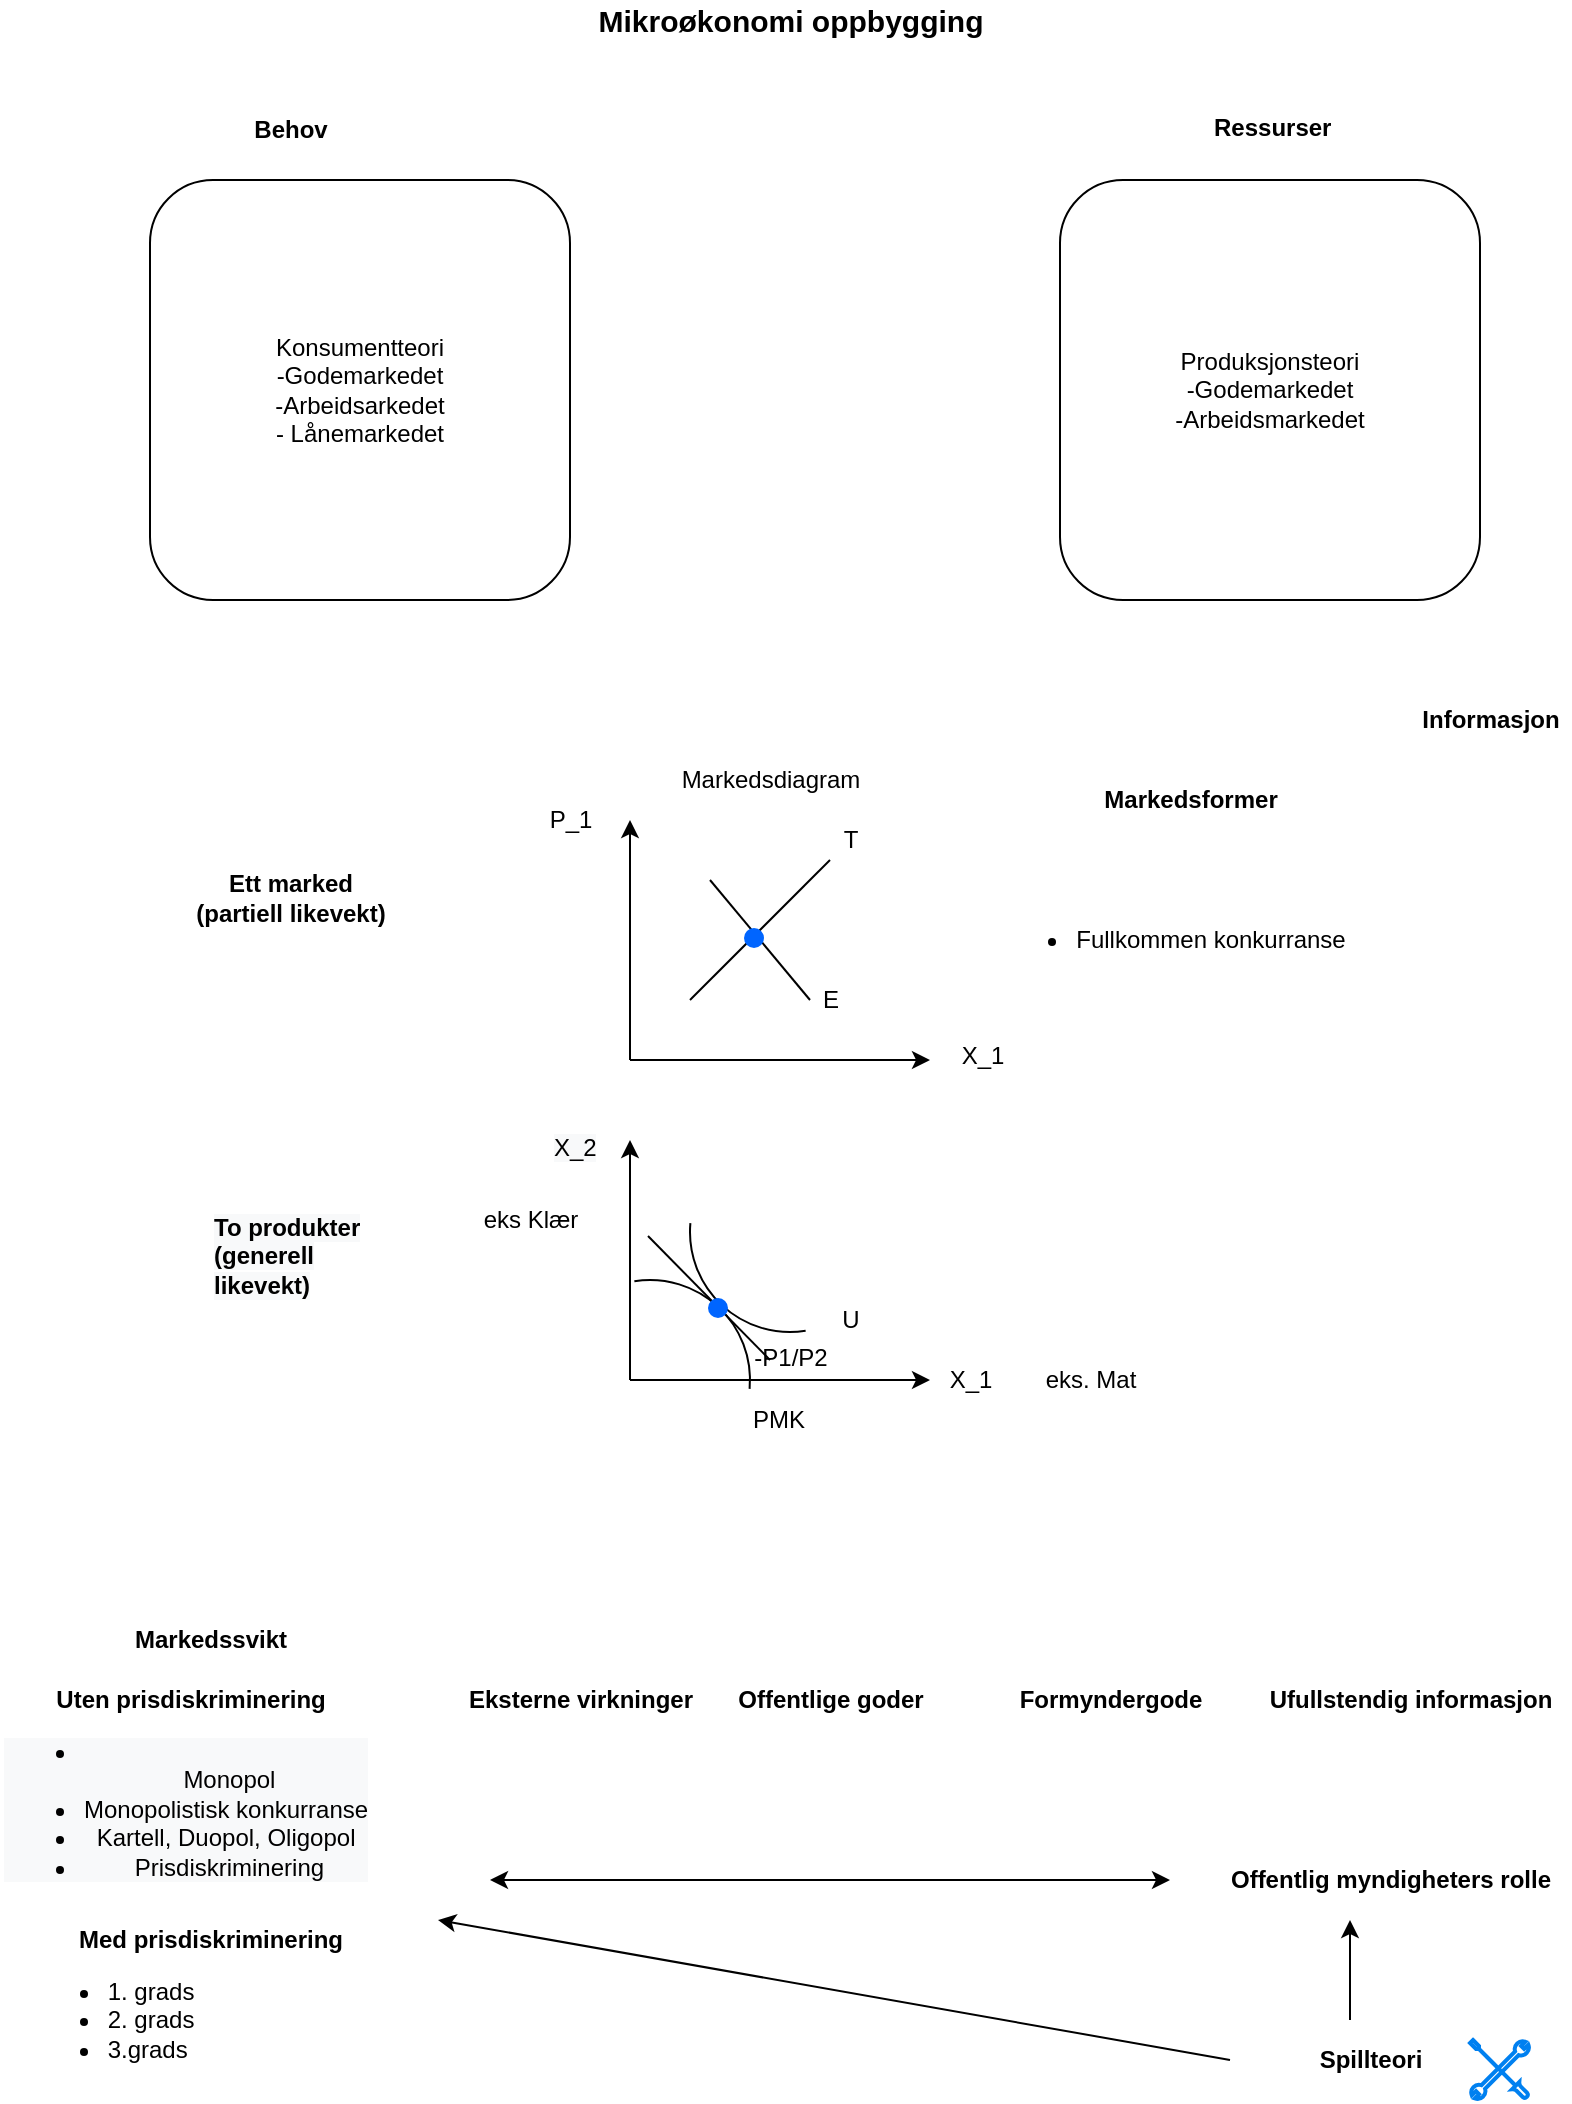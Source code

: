 <mxfile version="15.4.0" type="device"><diagram id="UaC9sKYSoofSCSLUNyeq" name="Page-1"><mxGraphModel dx="1422" dy="856" grid="1" gridSize="10" guides="1" tooltips="1" connect="1" arrows="1" fold="1" page="1" pageScale="1" pageWidth="827" pageHeight="1169" math="0" shadow="0"><root><mxCell id="0"/><mxCell id="1" parent="0"/><mxCell id="a_rR3JhyI1j8THqwhGgr-1" value="Konsumentteori&lt;br&gt;-Godemarkedet&lt;br&gt;-Arbeidsarkedet&lt;br&gt;- Lånemarkedet" style="rounded=1;whiteSpace=wrap;html=1;" parent="1" vertex="1"><mxGeometry x="80" y="120" width="210" height="210" as="geometry"/></mxCell><mxCell id="a_rR3JhyI1j8THqwhGgr-2" value="Produksjonsteori&lt;br&gt;-Godemarkedet&lt;br&gt;-Arbeidsmarkedet&lt;br&gt;" style="rounded=1;whiteSpace=wrap;html=1;" parent="1" vertex="1"><mxGeometry x="535" y="120" width="210" height="210" as="geometry"/></mxCell><mxCell id="a_rR3JhyI1j8THqwhGgr-3" value="&lt;b&gt;Behov&lt;/b&gt;" style="text;html=1;align=center;verticalAlign=middle;resizable=0;points=[];autosize=1;" parent="1" vertex="1"><mxGeometry x="125" y="85" width="50" height="20" as="geometry"/></mxCell><mxCell id="a_rR3JhyI1j8THqwhGgr-4" value="&lt;div style=&quot;text-align: center&quot;&gt;&lt;span&gt;&lt;font face=&quot;helvetica&quot;&gt;&lt;b&gt;Ressurser&lt;/b&gt;&lt;/font&gt;&lt;/span&gt;&lt;/div&gt;" style="text;whiteSpace=wrap;html=1;" parent="1" vertex="1"><mxGeometry x="610" y="80" width="60" height="30" as="geometry"/></mxCell><mxCell id="a_rR3JhyI1j8THqwhGgr-5" value="&lt;b&gt;Ett marked&lt;br&gt;(partiell likevekt)&lt;/b&gt;" style="text;html=1;align=center;verticalAlign=middle;resizable=0;points=[];autosize=1;" parent="1" vertex="1"><mxGeometry x="95" y="464" width="110" height="30" as="geometry"/></mxCell><mxCell id="a_rR3JhyI1j8THqwhGgr-10" value="" style="endArrow=classic;html=1;" parent="1" edge="1"><mxGeometry width="50" height="50" relative="1" as="geometry"><mxPoint x="320" y="720" as="sourcePoint"/><mxPoint x="320" y="600" as="targetPoint"/></mxGeometry></mxCell><mxCell id="a_rR3JhyI1j8THqwhGgr-11" value="" style="endArrow=classic;html=1;" parent="1" edge="1"><mxGeometry width="50" height="50" relative="1" as="geometry"><mxPoint x="320" y="720" as="sourcePoint"/><mxPoint x="470" y="720" as="targetPoint"/></mxGeometry></mxCell><mxCell id="a_rR3JhyI1j8THqwhGgr-12" value="" style="endArrow=classic;html=1;" parent="1" edge="1"><mxGeometry width="50" height="50" relative="1" as="geometry"><mxPoint x="320" y="560" as="sourcePoint"/><mxPoint x="320" y="440" as="targetPoint"/></mxGeometry></mxCell><mxCell id="a_rR3JhyI1j8THqwhGgr-13" value="" style="endArrow=classic;html=1;" parent="1" edge="1"><mxGeometry width="50" height="50" relative="1" as="geometry"><mxPoint x="320" y="560" as="sourcePoint"/><mxPoint x="470" y="560" as="targetPoint"/></mxGeometry></mxCell><mxCell id="a_rR3JhyI1j8THqwhGgr-14" value="&lt;span style=&quot;color: rgb(0 , 0 , 0) ; font-family: &amp;#34;helvetica&amp;#34; ; font-size: 12px ; font-style: normal ; letter-spacing: normal ; text-align: center ; text-indent: 0px ; text-transform: none ; word-spacing: 0px ; background-color: rgb(248 , 249 , 250) ; display: inline ; float: none&quot;&gt;&lt;b&gt;To produkter (generell likevekt)&lt;/b&gt;&lt;/span&gt;" style="text;whiteSpace=wrap;html=1;" parent="1" vertex="1"><mxGeometry x="110" y="630" width="80" height="30" as="geometry"/></mxCell><mxCell id="a_rR3JhyI1j8THqwhGgr-21" value="&lt;b&gt;Markedsformer&lt;/b&gt;" style="text;html=1;align=center;verticalAlign=middle;resizable=0;points=[];autosize=1;" parent="1" vertex="1"><mxGeometry x="550" y="420" width="100" height="20" as="geometry"/></mxCell><mxCell id="a_rR3JhyI1j8THqwhGgr-22" value="&lt;ul&gt;&lt;li&gt;Fullkommen konkurranse&lt;/li&gt;&lt;/ul&gt;" style="text;html=1;align=center;verticalAlign=middle;resizable=0;points=[];autosize=1;" parent="1" vertex="1"><mxGeometry x="495" y="480" width="190" height="40" as="geometry"/></mxCell><mxCell id="a_rR3JhyI1j8THqwhGgr-28" value="Markedsdiagram" style="text;html=1;align=center;verticalAlign=middle;resizable=0;points=[];autosize=1;" parent="1" vertex="1"><mxGeometry x="340" y="410" width="100" height="20" as="geometry"/></mxCell><mxCell id="a_rR3JhyI1j8THqwhGgr-29" value="" style="verticalLabelPosition=bottom;verticalAlign=top;html=1;shape=mxgraph.basic.arc;startAngle=0.975;endAngle=0.264;" parent="1" vertex="1"><mxGeometry x="280" y="670" width="100" height="100" as="geometry"/></mxCell><mxCell id="a_rR3JhyI1j8THqwhGgr-30" value="PMK" style="text;html=1;align=center;verticalAlign=middle;resizable=0;points=[];autosize=1;" parent="1" vertex="1"><mxGeometry x="374" y="730" width="40" height="20" as="geometry"/></mxCell><mxCell id="CCestM9y5NQriPeMEOW7-3" value="&lt;b&gt;&lt;font style=&quot;font-size: 15px&quot;&gt;Mikroøkonomi oppbygging&lt;/font&gt;&lt;/b&gt;" style="text;html=1;align=center;verticalAlign=middle;resizable=0;points=[];autosize=1;" parent="1" vertex="1"><mxGeometry x="295" y="30" width="210" height="20" as="geometry"/></mxCell><mxCell id="gtyvZqB3vek_xHhokAtC-1" value="X_1" style="text;html=1;align=center;verticalAlign=middle;resizable=0;points=[];autosize=1;" parent="1" vertex="1"><mxGeometry x="470" y="710" width="40" height="20" as="geometry"/></mxCell><mxCell id="gtyvZqB3vek_xHhokAtC-2" value="&lt;span style=&quot;color: rgb(0 , 0 , 0) ; font-family: &amp;#34;helvetica&amp;#34; ; font-size: 12px ; font-style: normal ; font-weight: 400 ; letter-spacing: normal ; text-align: center ; text-indent: 0px ; text-transform: none ; word-spacing: 0px ; background-color: rgb(248 , 249 , 250) ; display: inline ; float: none&quot;&gt;X_2&lt;/span&gt;" style="text;whiteSpace=wrap;html=1;" parent="1" vertex="1"><mxGeometry x="280" y="590" width="50" height="30" as="geometry"/></mxCell><mxCell id="gtyvZqB3vek_xHhokAtC-6" value="eks. Mat" style="text;html=1;align=center;verticalAlign=middle;resizable=0;points=[];autosize=1;" parent="1" vertex="1"><mxGeometry x="520" y="710" width="60" height="20" as="geometry"/></mxCell><mxCell id="gtyvZqB3vek_xHhokAtC-7" value="eks Klær" style="text;html=1;align=center;verticalAlign=middle;resizable=0;points=[];autosize=1;" parent="1" vertex="1"><mxGeometry x="240" y="630" width="60" height="20" as="geometry"/></mxCell><mxCell id="o3e2tqka3oWsabdnRVEP-1" value="&lt;b&gt;Markedssvikt&lt;/b&gt;" style="text;html=1;align=center;verticalAlign=middle;resizable=0;points=[];autosize=1;" parent="1" vertex="1"><mxGeometry x="65" y="840" width="90" height="20" as="geometry"/></mxCell><mxCell id="o3e2tqka3oWsabdnRVEP-2" value="&lt;meta charset=&quot;utf-8&quot;&gt;&lt;ul style=&quot;color: rgb(0, 0, 0); font-family: helvetica; font-size: 12px; font-style: normal; font-weight: 400; letter-spacing: normal; text-align: center; text-indent: 0px; text-transform: none; word-spacing: 0px; background-color: rgb(248, 249, 250);&quot;&gt;&lt;li&gt;&lt;b&gt;&lt;br class=&quot;Apple-interchange-newline&quot;&gt;&amp;nbsp;&lt;/b&gt;Monopol&lt;/li&gt;&lt;li&gt;Monopolistisk konkurranse&lt;/li&gt;&lt;li&gt;Kartell, Duopol, Oligopol&lt;/li&gt;&lt;li&gt;&amp;nbsp;Prisdiskriminering&lt;/li&gt;&lt;/ul&gt;" style="text;whiteSpace=wrap;html=1;" parent="1" vertex="1"><mxGeometry x="5" y="880" width="210" height="110" as="geometry"/></mxCell><mxCell id="o3e2tqka3oWsabdnRVEP-3" value="&lt;b&gt;Uten prisdiskriminering&lt;/b&gt;" style="text;html=1;align=center;verticalAlign=middle;resizable=0;points=[];autosize=1;" parent="1" vertex="1"><mxGeometry x="25" y="870" width="150" height="20" as="geometry"/></mxCell><mxCell id="o3e2tqka3oWsabdnRVEP-4" value="&lt;b&gt;Med prisdiskriminering&lt;/b&gt;" style="text;html=1;align=center;verticalAlign=middle;resizable=0;points=[];autosize=1;" parent="1" vertex="1"><mxGeometry x="35" y="990" width="150" height="20" as="geometry"/></mxCell><mxCell id="o3e2tqka3oWsabdnRVEP-5" value="&lt;ul&gt;&lt;li&gt;1. grads&lt;/li&gt;&lt;li&gt;2. grads&lt;/li&gt;&lt;li&gt;3.grads&amp;nbsp;&lt;/li&gt;&lt;/ul&gt;" style="text;html=1;align=center;verticalAlign=middle;resizable=0;points=[];autosize=1;" parent="1" vertex="1"><mxGeometry x="10" y="1005" width="100" height="70" as="geometry"/></mxCell><mxCell id="o3e2tqka3oWsabdnRVEP-6" value="&lt;b&gt;Eksterne virkninger&lt;/b&gt;" style="text;html=1;align=center;verticalAlign=middle;resizable=0;points=[];autosize=1;" parent="1" vertex="1"><mxGeometry x="230" y="870" width="130" height="20" as="geometry"/></mxCell><mxCell id="o3e2tqka3oWsabdnRVEP-7" value="Offentlige goder" style="text;html=1;align=center;verticalAlign=middle;resizable=0;points=[];autosize=1;fontStyle=1" parent="1" vertex="1"><mxGeometry x="365" y="870" width="110" height="20" as="geometry"/></mxCell><mxCell id="o3e2tqka3oWsabdnRVEP-8" value="&lt;b&gt;Ufullstendig informasjon&lt;/b&gt;" style="text;html=1;align=center;verticalAlign=middle;resizable=0;points=[];autosize=1;" parent="1" vertex="1"><mxGeometry x="630" y="870" width="160" height="20" as="geometry"/></mxCell><mxCell id="o3e2tqka3oWsabdnRVEP-9" value="&lt;b&gt;Formyndergode&lt;/b&gt;" style="text;html=1;align=center;verticalAlign=middle;resizable=0;points=[];autosize=1;" parent="1" vertex="1"><mxGeometry x="505" y="870" width="110" height="20" as="geometry"/></mxCell><mxCell id="o3e2tqka3oWsabdnRVEP-10" value="" style="html=1;verticalLabelPosition=bottom;align=center;labelBackgroundColor=#ffffff;verticalAlign=top;strokeWidth=2;strokeColor=#0080F0;shadow=0;dashed=0;shape=mxgraph.ios7.icons.tools;pointerEvents=1" parent="1" vertex="1"><mxGeometry x="740" y="1050" width="29.7" height="29.7" as="geometry"/></mxCell><mxCell id="o3e2tqka3oWsabdnRVEP-11" value="Spillteori" style="text;html=1;align=center;verticalAlign=middle;resizable=0;points=[];autosize=1;fontStyle=1" parent="1" vertex="1"><mxGeometry x="655" y="1050" width="70" height="20" as="geometry"/></mxCell><mxCell id="o3e2tqka3oWsabdnRVEP-12" value="" style="endArrow=classic;html=1;" parent="1" edge="1"><mxGeometry width="50" height="50" relative="1" as="geometry"><mxPoint x="620" y="1060" as="sourcePoint"/><mxPoint x="224" y="990" as="targetPoint"/></mxGeometry></mxCell><mxCell id="o3e2tqka3oWsabdnRVEP-13" value="Offentlig myndigheters rolle" style="text;html=1;align=center;verticalAlign=middle;resizable=0;points=[];autosize=1;fontStyle=1" parent="1" vertex="1"><mxGeometry x="610" y="960" width="180" height="20" as="geometry"/></mxCell><mxCell id="o3e2tqka3oWsabdnRVEP-14" value="" style="endArrow=none;html=1;" parent="1" edge="1"><mxGeometry width="50" height="50" relative="1" as="geometry"><mxPoint x="350" y="530" as="sourcePoint"/><mxPoint x="420" y="460" as="targetPoint"/></mxGeometry></mxCell><mxCell id="o3e2tqka3oWsabdnRVEP-15" value="" style="endArrow=none;html=1;" parent="1" edge="1"><mxGeometry width="50" height="50" relative="1" as="geometry"><mxPoint x="360" y="470" as="sourcePoint"/><mxPoint x="410" y="530" as="targetPoint"/></mxGeometry></mxCell><mxCell id="o3e2tqka3oWsabdnRVEP-18" value="" style="verticalLabelPosition=bottom;verticalAlign=top;html=1;shape=mxgraph.basic.arc;startAngle=0.975;endAngle=0.264;rotation=-180;" parent="1" vertex="1"><mxGeometry x="350" y="596" width="100" height="100" as="geometry"/></mxCell><mxCell id="o3e2tqka3oWsabdnRVEP-22" value="" style="endArrow=classic;html=1;" parent="1" edge="1"><mxGeometry width="50" height="50" relative="1" as="geometry"><mxPoint x="680" y="1040" as="sourcePoint"/><mxPoint x="680" y="990" as="targetPoint"/></mxGeometry></mxCell><mxCell id="o3e2tqka3oWsabdnRVEP-23" value="" style="endArrow=none;html=1;" parent="1" edge="1"><mxGeometry width="50" height="50" relative="1" as="geometry"><mxPoint x="329" y="648" as="sourcePoint"/><mxPoint x="390" y="710" as="targetPoint"/></mxGeometry></mxCell><mxCell id="o3e2tqka3oWsabdnRVEP-24" value="" style="shape=ellipse;fillColor=#0065FF;strokeColor=none;html=1" parent="1" vertex="1"><mxGeometry x="359" y="679" width="10" height="10" as="geometry"/></mxCell><mxCell id="o3e2tqka3oWsabdnRVEP-25" value="" style="shape=ellipse;fillColor=#0065FF;strokeColor=none;html=1" parent="1" vertex="1"><mxGeometry x="377" y="494" width="10" height="10" as="geometry"/></mxCell><mxCell id="o3e2tqka3oWsabdnRVEP-34" value="" style="endArrow=classic;startArrow=classic;html=1;" parent="1" edge="1"><mxGeometry width="50" height="50" relative="1" as="geometry"><mxPoint x="250" y="970" as="sourcePoint"/><mxPoint x="590" y="970" as="targetPoint"/></mxGeometry></mxCell><mxCell id="o3e2tqka3oWsabdnRVEP-35" value="X_1" style="text;html=1;align=center;verticalAlign=middle;resizable=0;points=[];autosize=1;" parent="1" vertex="1"><mxGeometry x="476" y="548" width="40" height="20" as="geometry"/></mxCell><mxCell id="o3e2tqka3oWsabdnRVEP-36" value="P_1" style="text;html=1;align=center;verticalAlign=middle;resizable=0;points=[];autosize=1;" parent="1" vertex="1"><mxGeometry x="270" y="430" width="40" height="20" as="geometry"/></mxCell><mxCell id="o3e2tqka3oWsabdnRVEP-38" value="U" style="text;html=1;align=center;verticalAlign=middle;resizable=0;points=[];autosize=1;" parent="1" vertex="1"><mxGeometry x="420" y="680" width="20" height="20" as="geometry"/></mxCell><mxCell id="o3e2tqka3oWsabdnRVEP-39" value="-P1/P2" style="text;html=1;align=center;verticalAlign=middle;resizable=0;points=[];autosize=1;" parent="1" vertex="1"><mxGeometry x="375" y="699" width="50" height="20" as="geometry"/></mxCell><mxCell id="r9fSZDRA97DTUQnf-qt--1" value="&lt;b&gt;Informasjon&lt;/b&gt;" style="text;html=1;align=center;verticalAlign=middle;resizable=0;points=[];autosize=1;" parent="1" vertex="1"><mxGeometry x="710" y="380" width="80" height="20" as="geometry"/></mxCell><mxCell id="I0px032cGP1rvVs6akUb-1" value="T" style="text;html=1;align=center;verticalAlign=middle;resizable=0;points=[];autosize=1;strokeColor=none;fillColor=none;" parent="1" vertex="1"><mxGeometry x="420" y="440" width="20" height="20" as="geometry"/></mxCell><mxCell id="I0px032cGP1rvVs6akUb-2" value="E" style="text;html=1;align=center;verticalAlign=middle;resizable=0;points=[];autosize=1;strokeColor=none;fillColor=none;" parent="1" vertex="1"><mxGeometry x="410" y="520" width="20" height="20" as="geometry"/></mxCell></root></mxGraphModel></diagram></mxfile>